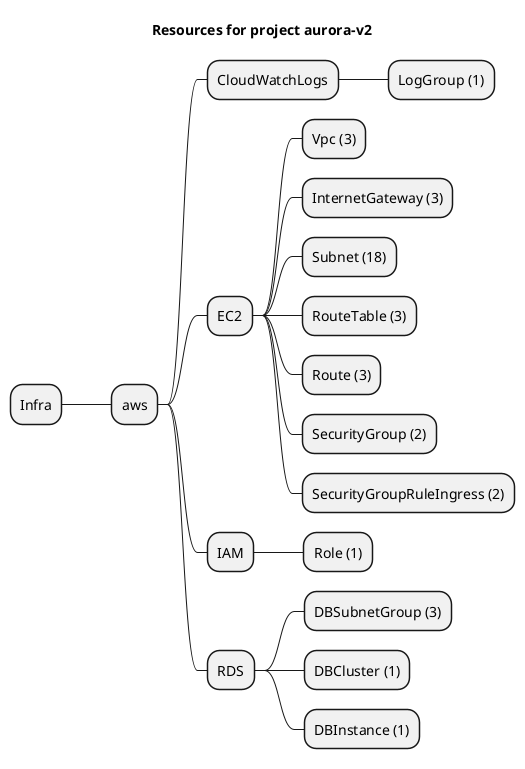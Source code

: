 @startmindmap
title Resources for project aurora-v2
skinparam monochrome true
+ Infra
++ aws
+++ CloudWatchLogs
++++ LogGroup (1)
+++ EC2
++++ Vpc (3)
++++ InternetGateway (3)
++++ Subnet (18)
++++ RouteTable (3)
++++ Route (3)
++++ SecurityGroup (2)
++++ SecurityGroupRuleIngress (2)
+++ IAM
++++ Role (1)
+++ RDS
++++ DBSubnetGroup (3)
++++ DBCluster (1)
++++ DBInstance (1)
@endmindmap
